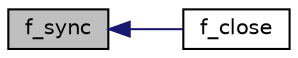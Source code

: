 digraph "f_sync"
{
  edge [fontname="Helvetica",fontsize="10",labelfontname="Helvetica",labelfontsize="10"];
  node [fontname="Helvetica",fontsize="10",shape=record];
  rankdir="LR";
  Node30 [label="f_sync",height=0.2,width=0.4,color="black", fillcolor="grey75", style="filled", fontcolor="black"];
  Node30 -> Node31 [dir="back",color="midnightblue",fontsize="10",style="solid",fontname="Helvetica"];
  Node31 [label="f_close",height=0.2,width=0.4,color="black", fillcolor="white", style="filled",URL="$ff_8h.html#a53882db20ef4323dcfd1874d7733ffc3"];
}

